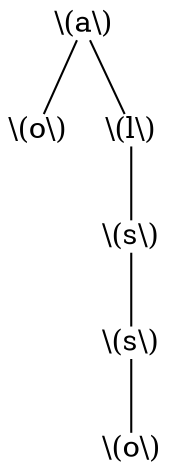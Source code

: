 graph {
	0 [label="\\(a\\)" shape=plain]
	1 [label="\\(o\\)" shape=plain]
	0 -- 1
	2 [label="\\(l\\)" shape=plain]
	0 -- 2
	3 [label="\\(s\\)" shape=plain]
	2 -- 3
	4 [label="\\(s\\)" shape=plain]
	3 -- 4
	5 [label="\\(o\\)" shape=plain]
	4 -- 5
}
